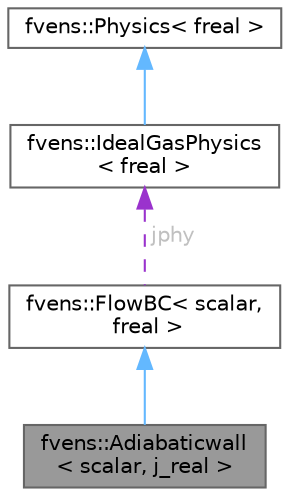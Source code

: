 digraph "fvens::Adiabaticwall&lt; scalar, j_real &gt;"
{
 // LATEX_PDF_SIZE
  bgcolor="transparent";
  edge [fontname=Helvetica,fontsize=10,labelfontname=Helvetica,labelfontsize=10];
  node [fontname=Helvetica,fontsize=10,shape=box,height=0.2,width=0.4];
  Node1 [id="Node000001",label="fvens::Adiabaticwall\l\< scalar, j_real \>",height=0.2,width=0.4,color="gray40", fillcolor="grey60", style="filled", fontcolor="black",tooltip="General adiabatic wall suitable for geometry in Cartesian coordinates."];
  Node2 -> Node1 [id="edge1_Node000001_Node000002",dir="back",color="steelblue1",style="solid",tooltip=" "];
  Node2 [id="Node000002",label="fvens::FlowBC\< scalar,\l freal \>",height=0.2,width=0.4,color="gray40", fillcolor="white", style="filled",URL="$classfvens_1_1FlowBC.html",tooltip=" "];
  Node3 -> Node2 [id="edge2_Node000002_Node000003",dir="back",color="darkorchid3",style="dashed",tooltip=" ",label=" jphy",fontcolor="grey" ];
  Node3 [id="Node000003",label="fvens::IdealGasPhysics\l\< freal \>",height=0.2,width=0.4,color="gray40", fillcolor="white", style="filled",URL="$classfvens_1_1IdealGasPhysics.html",tooltip=" "];
  Node4 -> Node3 [id="edge3_Node000003_Node000004",dir="back",color="steelblue1",style="solid",tooltip=" "];
  Node4 [id="Node000004",label="fvens::Physics\< freal \>",height=0.2,width=0.4,color="gray40", fillcolor="white", style="filled",URL="$classfvens_1_1Physics.html",tooltip=" "];
}
